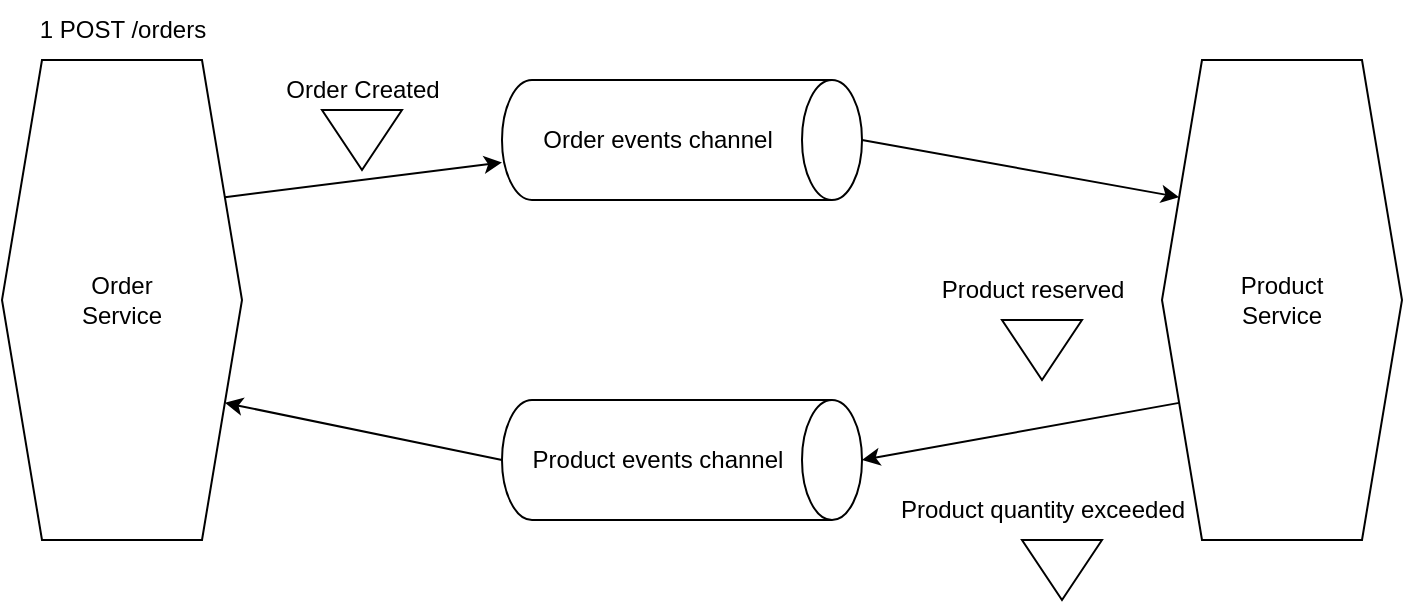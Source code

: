 <mxfile version="20.8.10" type="device"><diagram name="Page-1" id="wD8-tGbRk170cQEspIDo"><mxGraphModel dx="1434" dy="836" grid="1" gridSize="10" guides="1" tooltips="1" connect="1" arrows="1" fold="1" page="1" pageScale="1" pageWidth="827" pageHeight="1169" math="0" shadow="0"><root><mxCell id="0"/><mxCell id="1" parent="0"/><mxCell id="BI-cRN7nrfdm1zUzUPSe-5" style="rounded=0;orthogonalLoop=1;jettySize=auto;html=1;exitX=1;exitY=0.25;exitDx=0;exitDy=0;" edge="1" parent="1" source="BI-cRN7nrfdm1zUzUPSe-1" target="BI-cRN7nrfdm1zUzUPSe-3"><mxGeometry relative="1" as="geometry"/></mxCell><mxCell id="BI-cRN7nrfdm1zUzUPSe-1" value="Order&lt;br&gt;Service" style="shape=hexagon;perimeter=hexagonPerimeter2;whiteSpace=wrap;html=1;fixedSize=1;" vertex="1" parent="1"><mxGeometry x="140" y="160" width="120" height="240" as="geometry"/></mxCell><mxCell id="BI-cRN7nrfdm1zUzUPSe-7" style="edgeStyle=none;rounded=0;orthogonalLoop=1;jettySize=auto;html=1;exitX=0;exitY=0.75;exitDx=0;exitDy=0;entryX=0.5;entryY=0;entryDx=0;entryDy=0;entryPerimeter=0;" edge="1" parent="1" source="BI-cRN7nrfdm1zUzUPSe-2" target="BI-cRN7nrfdm1zUzUPSe-4"><mxGeometry relative="1" as="geometry"/></mxCell><mxCell id="BI-cRN7nrfdm1zUzUPSe-2" value="Product&lt;br&gt;Service" style="shape=hexagon;perimeter=hexagonPerimeter2;whiteSpace=wrap;html=1;fixedSize=1;" vertex="1" parent="1"><mxGeometry x="720" y="160" width="120" height="240" as="geometry"/></mxCell><mxCell id="BI-cRN7nrfdm1zUzUPSe-6" style="edgeStyle=none;rounded=0;orthogonalLoop=1;jettySize=auto;html=1;exitX=0.5;exitY=0;exitDx=0;exitDy=0;exitPerimeter=0;entryX=0;entryY=0.25;entryDx=0;entryDy=0;" edge="1" parent="1" source="BI-cRN7nrfdm1zUzUPSe-3" target="BI-cRN7nrfdm1zUzUPSe-2"><mxGeometry relative="1" as="geometry"/></mxCell><mxCell id="BI-cRN7nrfdm1zUzUPSe-3" value="Order events channel" style="shape=cylinder3;whiteSpace=wrap;html=1;boundedLbl=1;backgroundOutline=1;size=15;direction=south;" vertex="1" parent="1"><mxGeometry x="390" y="170" width="180" height="60" as="geometry"/></mxCell><mxCell id="BI-cRN7nrfdm1zUzUPSe-8" style="edgeStyle=none;rounded=0;orthogonalLoop=1;jettySize=auto;html=1;exitX=0.5;exitY=1;exitDx=0;exitDy=0;exitPerimeter=0;entryX=1;entryY=0.75;entryDx=0;entryDy=0;" edge="1" parent="1" source="BI-cRN7nrfdm1zUzUPSe-4" target="BI-cRN7nrfdm1zUzUPSe-1"><mxGeometry relative="1" as="geometry"/></mxCell><mxCell id="BI-cRN7nrfdm1zUzUPSe-4" value="Product events channel" style="shape=cylinder3;whiteSpace=wrap;html=1;boundedLbl=1;backgroundOutline=1;size=15;direction=south;" vertex="1" parent="1"><mxGeometry x="390" y="330" width="180" height="60" as="geometry"/></mxCell><mxCell id="BI-cRN7nrfdm1zUzUPSe-9" value="Order Created" style="text;html=1;align=center;verticalAlign=middle;resizable=0;points=[];autosize=1;strokeColor=none;fillColor=none;" vertex="1" parent="1"><mxGeometry x="270" y="160" width="100" height="30" as="geometry"/></mxCell><mxCell id="BI-cRN7nrfdm1zUzUPSe-10" value="" style="triangle;whiteSpace=wrap;html=1;direction=south;" vertex="1" parent="1"><mxGeometry x="650" y="400" width="40" height="30" as="geometry"/></mxCell><mxCell id="BI-cRN7nrfdm1zUzUPSe-11" value="" style="triangle;whiteSpace=wrap;html=1;direction=south;" vertex="1" parent="1"><mxGeometry x="640" y="290" width="40" height="30" as="geometry"/></mxCell><mxCell id="BI-cRN7nrfdm1zUzUPSe-12" value="" style="triangle;whiteSpace=wrap;html=1;direction=south;" vertex="1" parent="1"><mxGeometry x="300" y="185" width="40" height="30" as="geometry"/></mxCell><mxCell id="BI-cRN7nrfdm1zUzUPSe-13" value="Product reserved" style="text;html=1;align=center;verticalAlign=middle;resizable=0;points=[];autosize=1;strokeColor=none;fillColor=none;" vertex="1" parent="1"><mxGeometry x="600" y="260" width="110" height="30" as="geometry"/></mxCell><mxCell id="BI-cRN7nrfdm1zUzUPSe-14" value="Product quantity exceeded" style="text;html=1;align=center;verticalAlign=middle;resizable=0;points=[];autosize=1;strokeColor=none;fillColor=none;" vertex="1" parent="1"><mxGeometry x="575" y="370" width="170" height="30" as="geometry"/></mxCell><mxCell id="BI-cRN7nrfdm1zUzUPSe-15" value="1 POST /orders" style="text;html=1;align=center;verticalAlign=middle;resizable=0;points=[];autosize=1;strokeColor=none;fillColor=none;" vertex="1" parent="1"><mxGeometry x="145" y="130" width="110" height="30" as="geometry"/></mxCell></root></mxGraphModel></diagram></mxfile>
